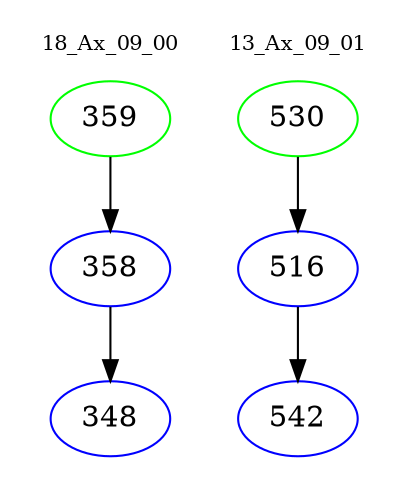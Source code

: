 digraph{
subgraph cluster_0 {
color = white
label = "18_Ax_09_00";
fontsize=10;
T0_359 [label="359", color="green"]
T0_359 -> T0_358 [color="black"]
T0_358 [label="358", color="blue"]
T0_358 -> T0_348 [color="black"]
T0_348 [label="348", color="blue"]
}
subgraph cluster_1 {
color = white
label = "13_Ax_09_01";
fontsize=10;
T1_530 [label="530", color="green"]
T1_530 -> T1_516 [color="black"]
T1_516 [label="516", color="blue"]
T1_516 -> T1_542 [color="black"]
T1_542 [label="542", color="blue"]
}
}

